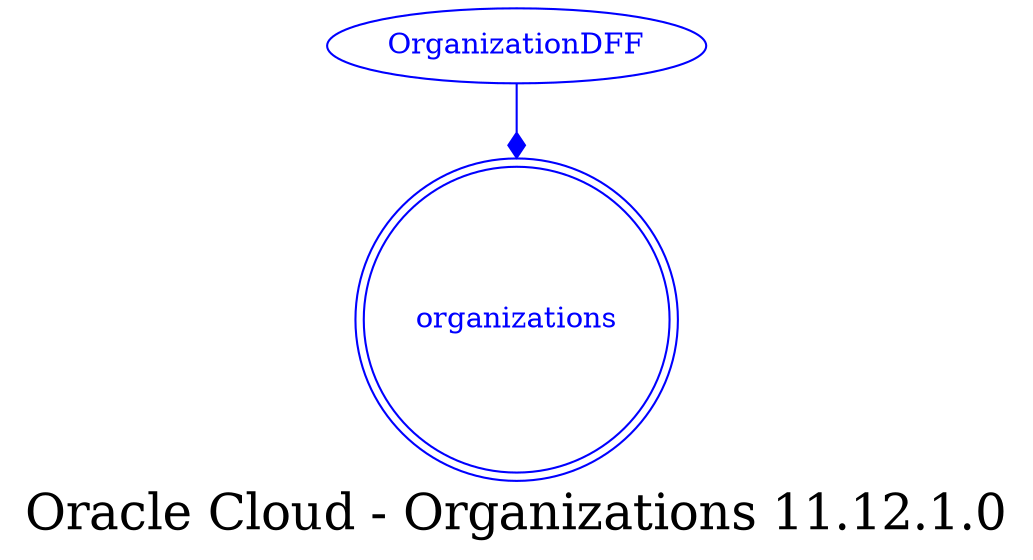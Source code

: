 digraph LexiconGraph {
graph[label="Oracle Cloud - Organizations 11.12.1.0", fontsize=24]
splines=true
"organizations" [color=blue, fontcolor=blue, shape=doublecircle]
"OrganizationDFF" -> "organizations" [color=blue, fontcolor=blue, arrowhead=diamond, arrowtail=none]
"OrganizationDFF" [color=blue, fontcolor=blue, shape=ellipse]
}
